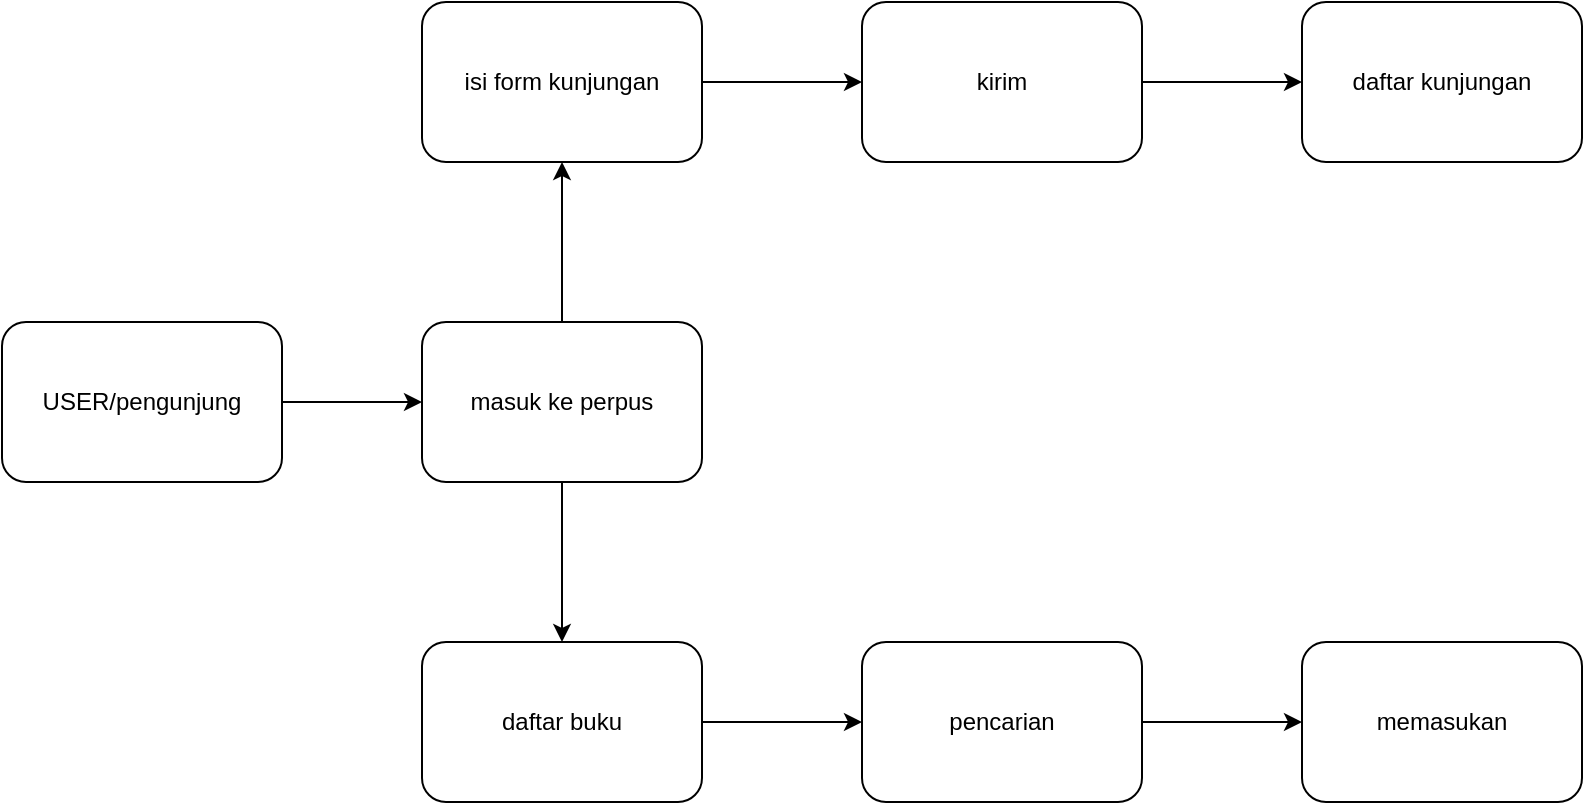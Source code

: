 <mxfile version="23.0.2" type="github">
  <diagram name="Page-1" id="WUuV_HfX_28saxBT3-uo">
    <mxGraphModel dx="1386" dy="785" grid="1" gridSize="10" guides="1" tooltips="1" connect="1" arrows="1" fold="1" page="1" pageScale="1" pageWidth="850" pageHeight="1100" math="0" shadow="0">
      <root>
        <mxCell id="0" />
        <mxCell id="1" parent="0" />
        <mxCell id="ENz_lVD3ju6Wi-0TvknP-11" value="" style="edgeStyle=orthogonalEdgeStyle;rounded=0;orthogonalLoop=1;jettySize=auto;html=1;" edge="1" parent="1" source="ENz_lVD3ju6Wi-0TvknP-2" target="ENz_lVD3ju6Wi-0TvknP-10">
          <mxGeometry relative="1" as="geometry" />
        </mxCell>
        <mxCell id="ENz_lVD3ju6Wi-0TvknP-2" value="USER/pengunjung" style="rounded=1;whiteSpace=wrap;html=1;" vertex="1" parent="1">
          <mxGeometry x="100" y="270" width="140" height="80" as="geometry" />
        </mxCell>
        <mxCell id="ENz_lVD3ju6Wi-0TvknP-15" value="" style="edgeStyle=orthogonalEdgeStyle;rounded=0;orthogonalLoop=1;jettySize=auto;html=1;" edge="1" parent="1" source="ENz_lVD3ju6Wi-0TvknP-10" target="ENz_lVD3ju6Wi-0TvknP-14">
          <mxGeometry relative="1" as="geometry" />
        </mxCell>
        <mxCell id="ENz_lVD3ju6Wi-0TvknP-21" value="" style="edgeStyle=orthogonalEdgeStyle;rounded=0;orthogonalLoop=1;jettySize=auto;html=1;" edge="1" parent="1" source="ENz_lVD3ju6Wi-0TvknP-10" target="ENz_lVD3ju6Wi-0TvknP-20">
          <mxGeometry relative="1" as="geometry" />
        </mxCell>
        <mxCell id="ENz_lVD3ju6Wi-0TvknP-10" value="masuk ke perpus" style="rounded=1;whiteSpace=wrap;html=1;" vertex="1" parent="1">
          <mxGeometry x="310" y="270" width="140" height="80" as="geometry" />
        </mxCell>
        <mxCell id="ENz_lVD3ju6Wi-0TvknP-17" value="" style="edgeStyle=orthogonalEdgeStyle;rounded=0;orthogonalLoop=1;jettySize=auto;html=1;" edge="1" parent="1" source="ENz_lVD3ju6Wi-0TvknP-14" target="ENz_lVD3ju6Wi-0TvknP-16">
          <mxGeometry relative="1" as="geometry" />
        </mxCell>
        <mxCell id="ENz_lVD3ju6Wi-0TvknP-14" value="isi form kunjungan" style="rounded=1;whiteSpace=wrap;html=1;" vertex="1" parent="1">
          <mxGeometry x="310" y="110" width="140" height="80" as="geometry" />
        </mxCell>
        <mxCell id="ENz_lVD3ju6Wi-0TvknP-19" value="" style="edgeStyle=orthogonalEdgeStyle;rounded=0;orthogonalLoop=1;jettySize=auto;html=1;" edge="1" parent="1" source="ENz_lVD3ju6Wi-0TvknP-16" target="ENz_lVD3ju6Wi-0TvknP-18">
          <mxGeometry relative="1" as="geometry" />
        </mxCell>
        <mxCell id="ENz_lVD3ju6Wi-0TvknP-16" value="kirim" style="rounded=1;whiteSpace=wrap;html=1;" vertex="1" parent="1">
          <mxGeometry x="530" y="110" width="140" height="80" as="geometry" />
        </mxCell>
        <mxCell id="ENz_lVD3ju6Wi-0TvknP-18" value="daftar kunjungan" style="rounded=1;whiteSpace=wrap;html=1;" vertex="1" parent="1">
          <mxGeometry x="750" y="110" width="140" height="80" as="geometry" />
        </mxCell>
        <mxCell id="ENz_lVD3ju6Wi-0TvknP-23" value="" style="edgeStyle=orthogonalEdgeStyle;rounded=0;orthogonalLoop=1;jettySize=auto;html=1;" edge="1" parent="1" source="ENz_lVD3ju6Wi-0TvknP-20" target="ENz_lVD3ju6Wi-0TvknP-22">
          <mxGeometry relative="1" as="geometry" />
        </mxCell>
        <mxCell id="ENz_lVD3ju6Wi-0TvknP-20" value="daftar buku" style="rounded=1;whiteSpace=wrap;html=1;" vertex="1" parent="1">
          <mxGeometry x="310" y="430" width="140" height="80" as="geometry" />
        </mxCell>
        <mxCell id="ENz_lVD3ju6Wi-0TvknP-25" value="" style="edgeStyle=orthogonalEdgeStyle;rounded=0;orthogonalLoop=1;jettySize=auto;html=1;" edge="1" parent="1" source="ENz_lVD3ju6Wi-0TvknP-22" target="ENz_lVD3ju6Wi-0TvknP-24">
          <mxGeometry relative="1" as="geometry" />
        </mxCell>
        <mxCell id="ENz_lVD3ju6Wi-0TvknP-22" value="pencarian" style="rounded=1;whiteSpace=wrap;html=1;" vertex="1" parent="1">
          <mxGeometry x="530" y="430" width="140" height="80" as="geometry" />
        </mxCell>
        <mxCell id="ENz_lVD3ju6Wi-0TvknP-24" value="memasukan" style="rounded=1;whiteSpace=wrap;html=1;" vertex="1" parent="1">
          <mxGeometry x="750" y="430" width="140" height="80" as="geometry" />
        </mxCell>
      </root>
    </mxGraphModel>
  </diagram>
</mxfile>
